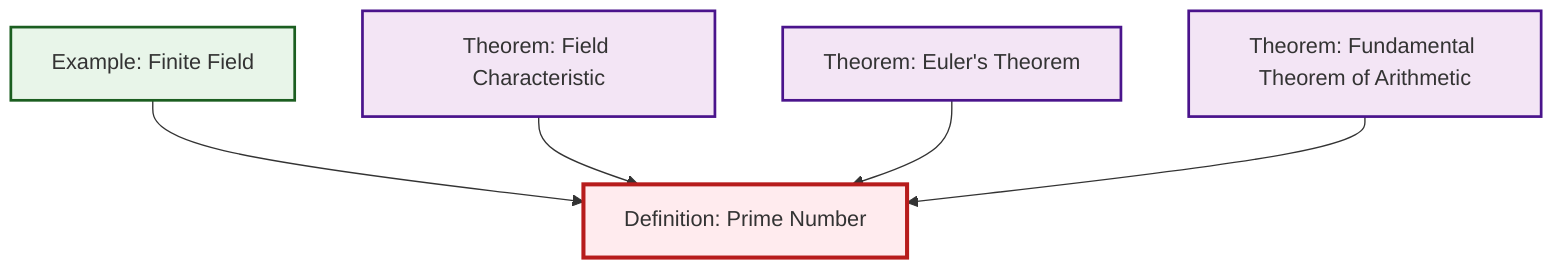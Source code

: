 graph TD
    classDef definition fill:#e1f5fe,stroke:#01579b,stroke-width:2px
    classDef theorem fill:#f3e5f5,stroke:#4a148c,stroke-width:2px
    classDef axiom fill:#fff3e0,stroke:#e65100,stroke-width:2px
    classDef example fill:#e8f5e9,stroke:#1b5e20,stroke-width:2px
    classDef current fill:#ffebee,stroke:#b71c1c,stroke-width:3px
    def-prime["Definition: Prime Number"]:::definition
    ex-finite-field["Example: Finite Field"]:::example
    thm-euler["Theorem: Euler's Theorem"]:::theorem
    thm-fundamental-arithmetic["Theorem: Fundamental Theorem of Arithmetic"]:::theorem
    thm-field-characteristic["Theorem: Field Characteristic"]:::theorem
    ex-finite-field --> def-prime
    thm-field-characteristic --> def-prime
    thm-euler --> def-prime
    thm-fundamental-arithmetic --> def-prime
    class def-prime current